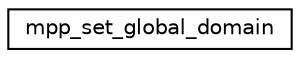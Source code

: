 digraph "Graphical Class Hierarchy"
{
 // INTERACTIVE_SVG=YES
 // LATEX_PDF_SIZE
  edge [fontname="Helvetica",fontsize="10",labelfontname="Helvetica",labelfontsize="10"];
  node [fontname="Helvetica",fontsize="10",shape=record];
  rankdir="LR";
  Node0 [label="mpp_set_global_domain",height=0.2,width=0.4,color="black", fillcolor="white", style="filled",URL="$interfacempp__domains__mod_1_1mpp__set__global__domain.html",tooltip="These routines set the axis specifications associated with the global domains. The domain is a derive..."];
}
